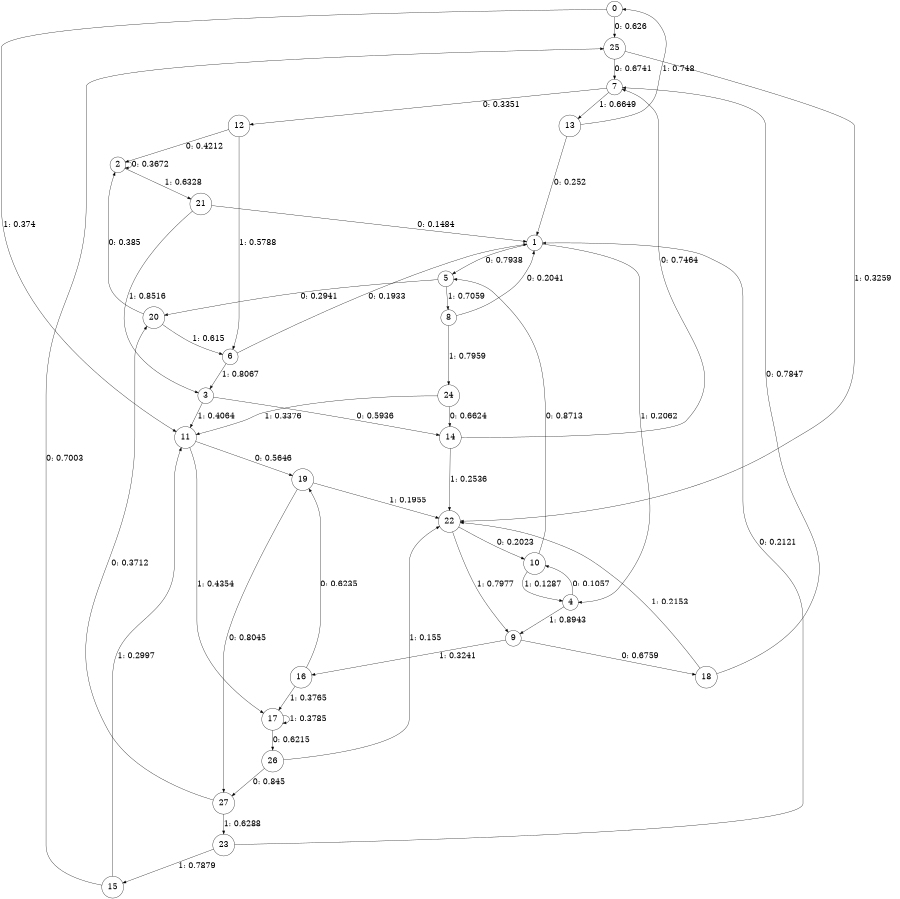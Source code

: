 digraph "ch44concat_phase3_L8" {
size = "6,8.5";
ratio = "fill";
node [shape = circle];
node [fontsize = 24];
edge [fontsize = 24];
0 -> 25 [label = "0: 0.626    "];
0 -> 11 [label = "1: 0.374    "];
1 -> 5 [label = "0: 0.7938   "];
1 -> 4 [label = "1: 0.2062   "];
2 -> 2 [label = "0: 0.3672   "];
2 -> 21 [label = "1: 0.6328   "];
3 -> 14 [label = "0: 0.5936   "];
3 -> 11 [label = "1: 0.4064   "];
4 -> 10 [label = "0: 0.1057   "];
4 -> 9 [label = "1: 0.8943   "];
5 -> 20 [label = "0: 0.2941   "];
5 -> 8 [label = "1: 0.7059   "];
6 -> 1 [label = "0: 0.1933   "];
6 -> 3 [label = "1: 0.8067   "];
7 -> 12 [label = "0: 0.3351   "];
7 -> 13 [label = "1: 0.6649   "];
8 -> 1 [label = "0: 0.2041   "];
8 -> 24 [label = "1: 0.7959   "];
9 -> 18 [label = "0: 0.6759   "];
9 -> 16 [label = "1: 0.3241   "];
10 -> 5 [label = "0: 0.8713   "];
10 -> 4 [label = "1: 0.1287   "];
11 -> 19 [label = "0: 0.5646   "];
11 -> 17 [label = "1: 0.4354   "];
12 -> 2 [label = "0: 0.4212   "];
12 -> 6 [label = "1: 0.5788   "];
13 -> 1 [label = "0: 0.252    "];
13 -> 0 [label = "1: 0.748    "];
14 -> 7 [label = "0: 0.7464   "];
14 -> 22 [label = "1: 0.2536   "];
15 -> 25 [label = "0: 0.7003   "];
15 -> 11 [label = "1: 0.2997   "];
16 -> 19 [label = "0: 0.6235   "];
16 -> 17 [label = "1: 0.3765   "];
17 -> 26 [label = "0: 0.6215   "];
17 -> 17 [label = "1: 0.3785   "];
18 -> 7 [label = "0: 0.7847   "];
18 -> 22 [label = "1: 0.2153   "];
19 -> 27 [label = "0: 0.8045   "];
19 -> 22 [label = "1: 0.1955   "];
20 -> 2 [label = "0: 0.385    "];
20 -> 6 [label = "1: 0.615    "];
21 -> 1 [label = "0: 0.1484   "];
21 -> 3 [label = "1: 0.8516   "];
22 -> 10 [label = "0: 0.2023   "];
22 -> 9 [label = "1: 0.7977   "];
23 -> 1 [label = "0: 0.2121   "];
23 -> 15 [label = "1: 0.7879   "];
24 -> 14 [label = "0: 0.6624   "];
24 -> 11 [label = "1: 0.3376   "];
25 -> 7 [label = "0: 0.6741   "];
25 -> 22 [label = "1: 0.3259   "];
26 -> 27 [label = "0: 0.845    "];
26 -> 22 [label = "1: 0.155    "];
27 -> 20 [label = "0: 0.3712   "];
27 -> 23 [label = "1: 0.6288   "];
}